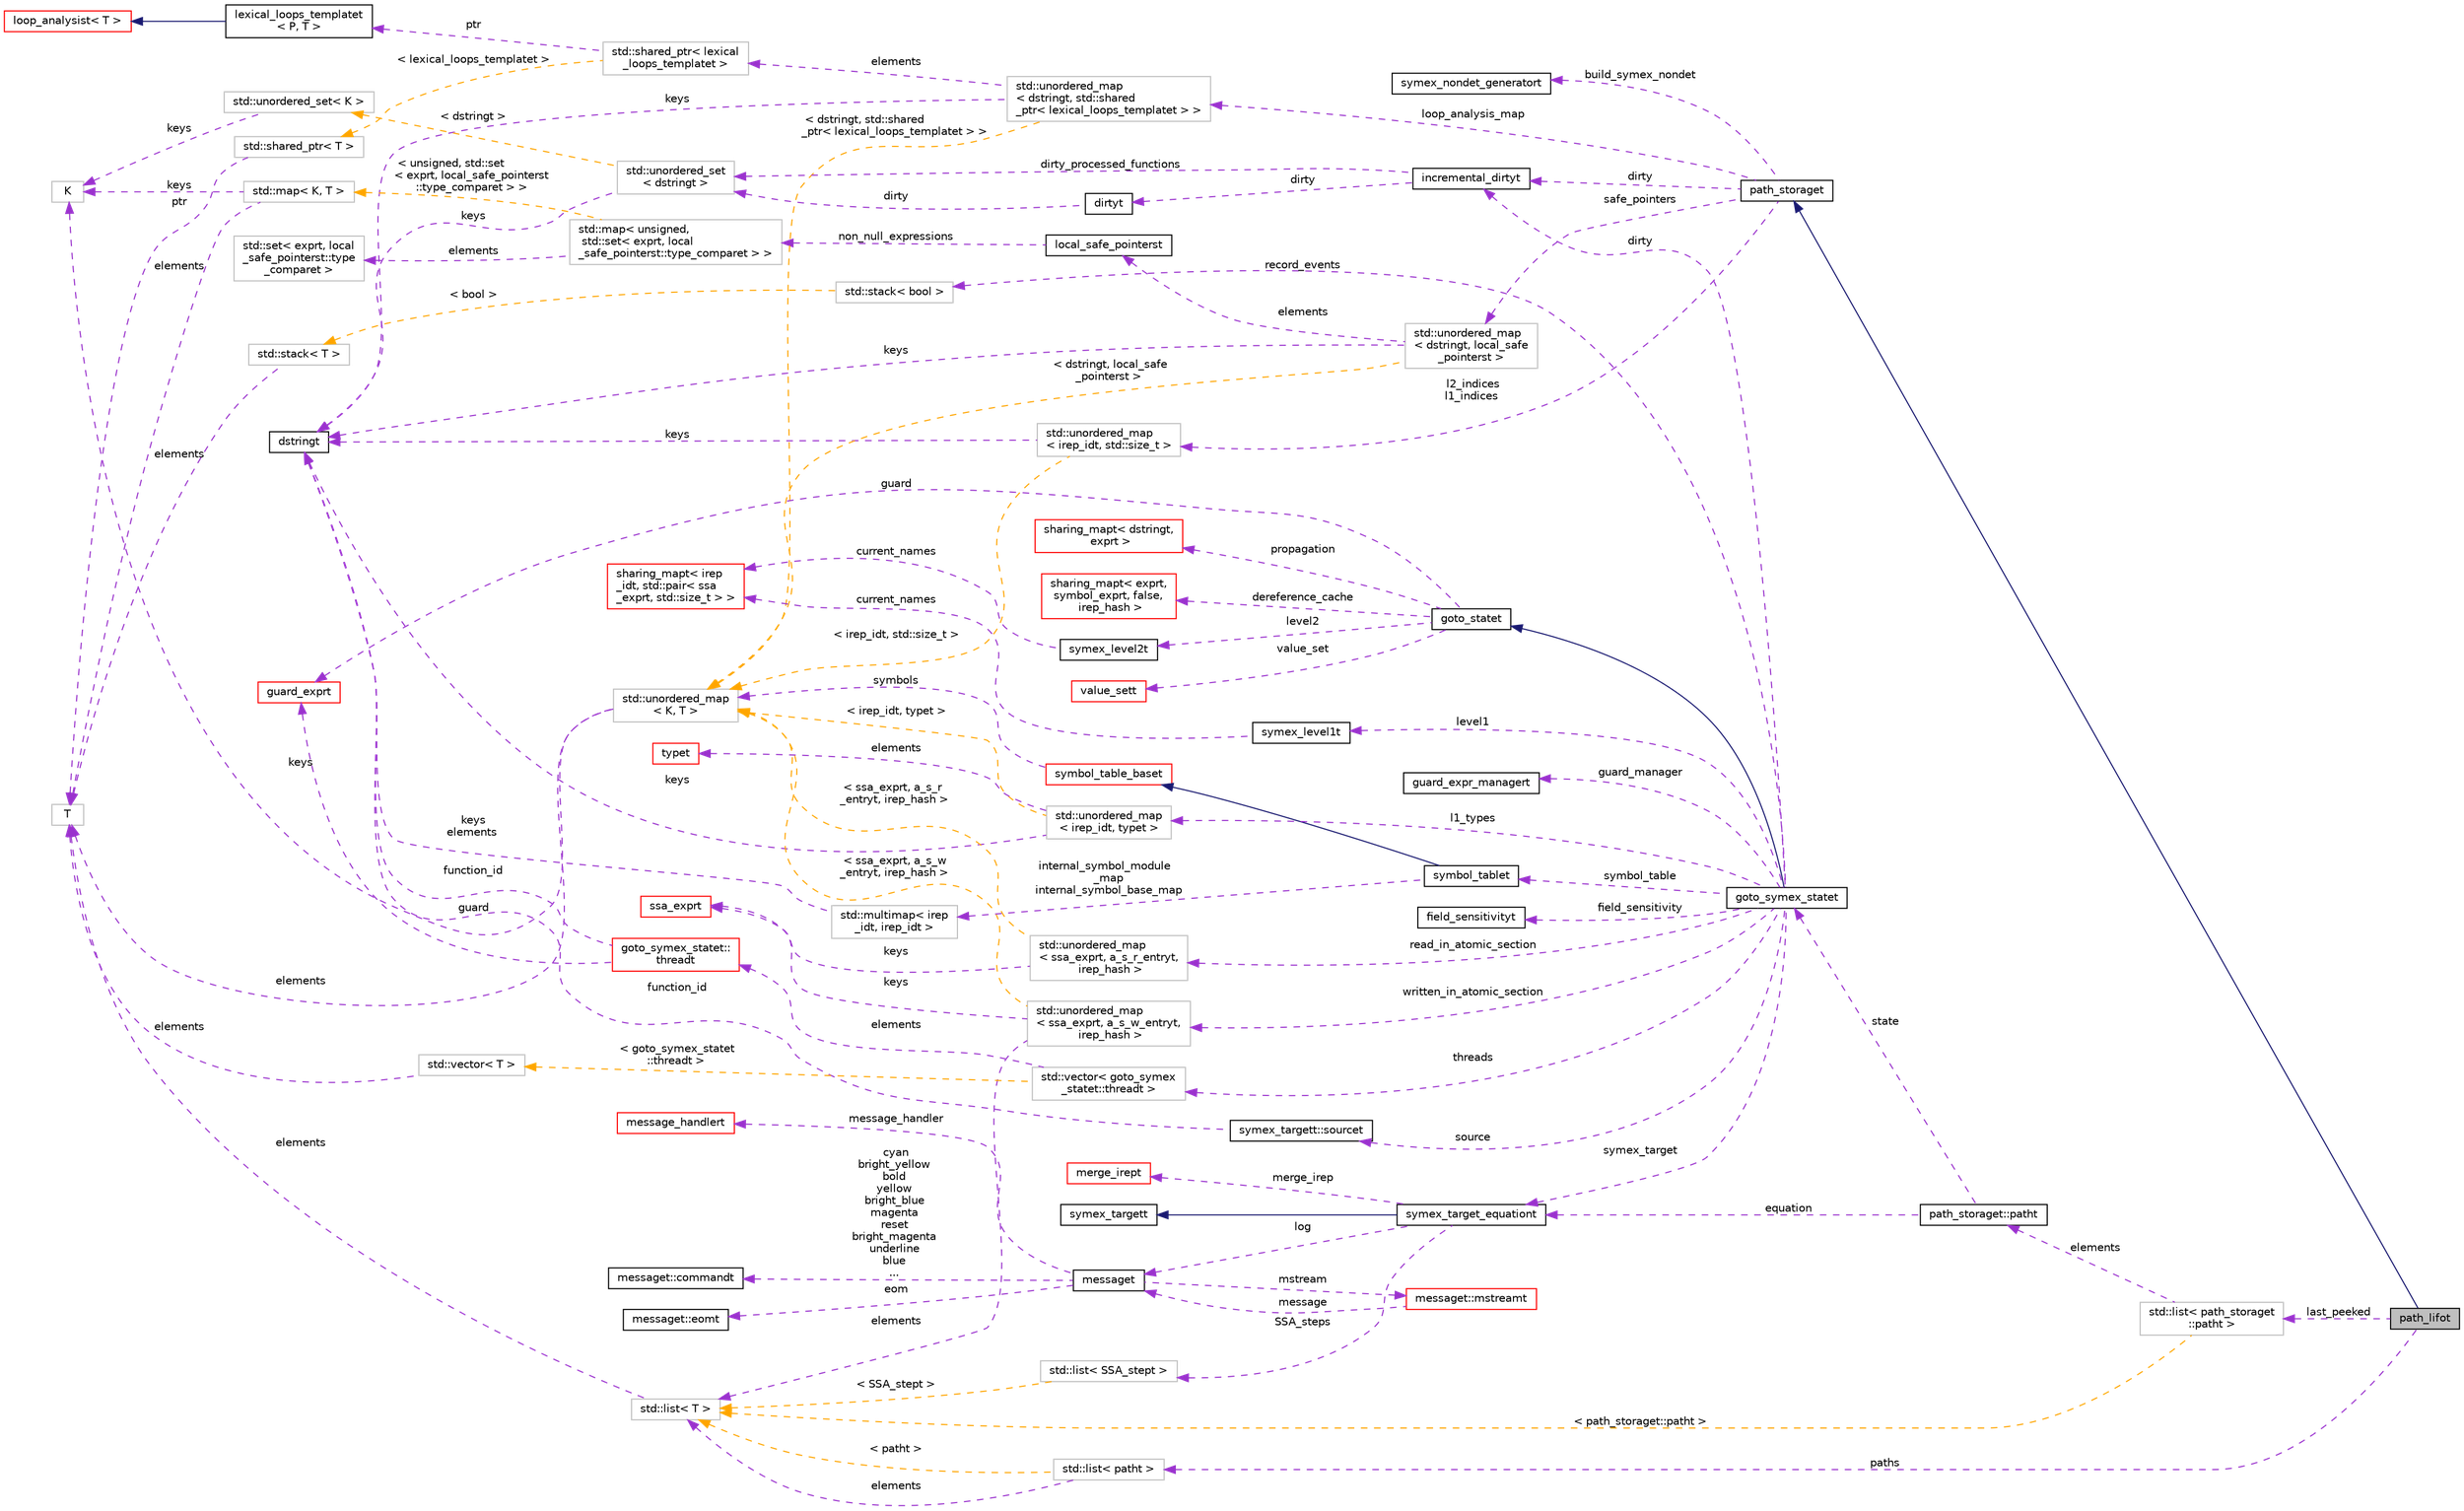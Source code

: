 digraph "path_lifot"
{
 // LATEX_PDF_SIZE
  bgcolor="transparent";
  edge [fontname="Helvetica",fontsize="10",labelfontname="Helvetica",labelfontsize="10"];
  node [fontname="Helvetica",fontsize="10",shape=record];
  rankdir="LR";
  Node1 [label="path_lifot",height=0.2,width=0.4,color="black", fillcolor="grey75", style="filled", fontcolor="black",tooltip="LIFO save queue: depth-first search, try to finish paths."];
  Node2 -> Node1 [dir="back",color="midnightblue",fontsize="10",style="solid",fontname="Helvetica"];
  Node2 [label="path_storaget",height=0.2,width=0.4,color="black",URL="$classpath__storaget.html",tooltip="Storage for symbolic execution paths to be resumed later."];
  Node3 -> Node2 [dir="back",color="darkorchid3",fontsize="10",style="dashed",label=" safe_pointers" ,fontname="Helvetica"];
  Node3 [label="std::unordered_map\l\< dstringt, local_safe\l_pointerst \>",height=0.2,width=0.4,color="grey75",tooltip=" "];
  Node4 -> Node3 [dir="back",color="darkorchid3",fontsize="10",style="dashed",label=" keys" ,fontname="Helvetica"];
  Node4 [label="dstringt",height=0.2,width=0.4,color="black",URL="$classdstringt.html",tooltip="dstringt has one field, an unsigned integer no which is an index into a static table of strings."];
  Node5 -> Node3 [dir="back",color="darkorchid3",fontsize="10",style="dashed",label=" elements" ,fontname="Helvetica"];
  Node5 [label="local_safe_pointerst",height=0.2,width=0.4,color="black",URL="$classlocal__safe__pointerst.html",tooltip="A very simple, cheap analysis to determine when dereference operations are trivially guarded by a che..."];
  Node6 -> Node5 [dir="back",color="darkorchid3",fontsize="10",style="dashed",label=" non_null_expressions" ,fontname="Helvetica"];
  Node6 [label="std::map\< unsigned,\l std::set\< exprt, local\l_safe_pointerst::type_comparet \> \>",height=0.2,width=0.4,color="grey75",tooltip=" "];
  Node7 -> Node6 [dir="back",color="darkorchid3",fontsize="10",style="dashed",label=" elements" ,fontname="Helvetica"];
  Node7 [label="std::set\< exprt, local\l_safe_pointerst::type\l_comparet \>",height=0.2,width=0.4,color="grey75",tooltip=" "];
  Node19 -> Node6 [dir="back",color="orange",fontsize="10",style="dashed",label=" \< unsigned, std::set\l\< exprt, local_safe_pointerst\l::type_comparet \> \>" ,fontname="Helvetica"];
  Node19 [label="std::map\< K, T \>",height=0.2,width=0.4,color="grey75",tooltip="STL class."];
  Node18 -> Node19 [dir="back",color="darkorchid3",fontsize="10",style="dashed",label=" keys" ,fontname="Helvetica"];
  Node18 [label="K",height=0.2,width=0.4,color="grey75",tooltip=" "];
  Node15 -> Node19 [dir="back",color="darkorchid3",fontsize="10",style="dashed",label=" elements" ,fontname="Helvetica"];
  Node15 [label="T",height=0.2,width=0.4,color="grey75",tooltip=" "];
  Node20 -> Node3 [dir="back",color="orange",fontsize="10",style="dashed",label=" \< dstringt, local_safe\l_pointerst \>" ,fontname="Helvetica"];
  Node20 [label="std::unordered_map\l\< K, T \>",height=0.2,width=0.4,color="grey75",tooltip="STL class."];
  Node18 -> Node20 [dir="back",color="darkorchid3",fontsize="10",style="dashed",label=" keys" ,fontname="Helvetica"];
  Node15 -> Node20 [dir="back",color="darkorchid3",fontsize="10",style="dashed",label=" elements" ,fontname="Helvetica"];
  Node21 -> Node2 [dir="back",color="darkorchid3",fontsize="10",style="dashed",label=" dirty" ,fontname="Helvetica"];
  Node21 [label="incremental_dirtyt",height=0.2,width=0.4,color="black",URL="$classincremental__dirtyt.html",tooltip="Wrapper for dirtyt that permits incremental population, ensuring each function is analysed exactly on..."];
  Node22 -> Node21 [dir="back",color="darkorchid3",fontsize="10",style="dashed",label=" dirty_processed_functions" ,fontname="Helvetica"];
  Node22 [label="std::unordered_set\l\< dstringt \>",height=0.2,width=0.4,color="grey75",tooltip=" "];
  Node4 -> Node22 [dir="back",color="darkorchid3",fontsize="10",style="dashed",label=" keys" ,fontname="Helvetica"];
  Node23 -> Node22 [dir="back",color="orange",fontsize="10",style="dashed",label=" \< dstringt \>" ,fontname="Helvetica"];
  Node23 [label="std::unordered_set\< K \>",height=0.2,width=0.4,color="grey75",tooltip="STL class."];
  Node18 -> Node23 [dir="back",color="darkorchid3",fontsize="10",style="dashed",label=" keys" ,fontname="Helvetica"];
  Node24 -> Node21 [dir="back",color="darkorchid3",fontsize="10",style="dashed",label=" dirty" ,fontname="Helvetica"];
  Node24 [label="dirtyt",height=0.2,width=0.4,color="black",URL="$classdirtyt.html",tooltip="Dirty variables are ones which have their address taken so we can't reliably work out where they may ..."];
  Node22 -> Node24 [dir="back",color="darkorchid3",fontsize="10",style="dashed",label=" dirty" ,fontname="Helvetica"];
  Node25 -> Node2 [dir="back",color="darkorchid3",fontsize="10",style="dashed",label=" build_symex_nondet" ,fontname="Helvetica"];
  Node25 [label="symex_nondet_generatort",height=0.2,width=0.4,color="black",URL="$classsymex__nondet__generatort.html",tooltip="Functor generating fresh nondet symbols."];
  Node26 -> Node2 [dir="back",color="darkorchid3",fontsize="10",style="dashed",label=" loop_analysis_map" ,fontname="Helvetica"];
  Node26 [label="std::unordered_map\l\< dstringt, std::shared\l_ptr\< lexical_loops_templatet \> \>",height=0.2,width=0.4,color="grey75",tooltip=" "];
  Node27 -> Node26 [dir="back",color="darkorchid3",fontsize="10",style="dashed",label=" elements" ,fontname="Helvetica"];
  Node27 [label="std::shared_ptr\< lexical\l_loops_templatet \>",height=0.2,width=0.4,color="grey75",tooltip=" "];
  Node28 -> Node27 [dir="back",color="darkorchid3",fontsize="10",style="dashed",label=" ptr" ,fontname="Helvetica"];
  Node28 [label="lexical_loops_templatet\l\< P, T \>",height=0.2,width=0.4,color="black",URL="$classlexical__loops__templatet.html",tooltip="Main driver for working out if a class (normally goto_programt) has any lexical loops."];
  Node29 -> Node28 [dir="back",color="midnightblue",fontsize="10",style="solid",fontname="Helvetica"];
  Node29 [label="loop_analysist\< T \>",height=0.2,width=0.4,color="red",URL="$classloop__analysist.html",tooltip=" "];
  Node33 -> Node27 [dir="back",color="orange",fontsize="10",style="dashed",label=" \< lexical_loops_templatet \>" ,fontname="Helvetica"];
  Node33 [label="std::shared_ptr\< T \>",height=0.2,width=0.4,color="grey75",tooltip="STL class."];
  Node15 -> Node33 [dir="back",color="darkorchid3",fontsize="10",style="dashed",label=" ptr" ,fontname="Helvetica"];
  Node4 -> Node26 [dir="back",color="darkorchid3",fontsize="10",style="dashed",label=" keys" ,fontname="Helvetica"];
  Node20 -> Node26 [dir="back",color="orange",fontsize="10",style="dashed",label=" \< dstringt, std::shared\l_ptr\< lexical_loops_templatet \> \>" ,fontname="Helvetica"];
  Node34 -> Node2 [dir="back",color="darkorchid3",fontsize="10",style="dashed",label=" l2_indices\nl1_indices" ,fontname="Helvetica"];
  Node34 [label="std::unordered_map\l\< irep_idt, std::size_t \>",height=0.2,width=0.4,color="grey75",tooltip=" "];
  Node4 -> Node34 [dir="back",color="darkorchid3",fontsize="10",style="dashed",label=" keys" ,fontname="Helvetica"];
  Node20 -> Node34 [dir="back",color="orange",fontsize="10",style="dashed",label=" \< irep_idt, std::size_t \>" ,fontname="Helvetica"];
  Node35 -> Node1 [dir="back",color="darkorchid3",fontsize="10",style="dashed",label=" paths" ,fontname="Helvetica"];
  Node35 [label="std::list\< patht \>",height=0.2,width=0.4,color="grey75",tooltip=" "];
  Node36 -> Node35 [dir="back",color="darkorchid3",fontsize="10",style="dashed",label=" elements" ,fontname="Helvetica"];
  Node36 [label="std::list\< T \>",height=0.2,width=0.4,color="grey75",tooltip="STL class."];
  Node15 -> Node36 [dir="back",color="darkorchid3",fontsize="10",style="dashed",label=" elements" ,fontname="Helvetica"];
  Node36 -> Node35 [dir="back",color="orange",fontsize="10",style="dashed",label=" \< patht \>" ,fontname="Helvetica"];
  Node37 -> Node1 [dir="back",color="darkorchid3",fontsize="10",style="dashed",label=" last_peeked" ,fontname="Helvetica"];
  Node37 [label="std::list\< path_storaget\l::patht \>",height=0.2,width=0.4,color="grey75",tooltip=" "];
  Node38 -> Node37 [dir="back",color="darkorchid3",fontsize="10",style="dashed",label=" elements" ,fontname="Helvetica"];
  Node38 [label="path_storaget::patht",height=0.2,width=0.4,color="black",URL="$structpath__storaget_1_1patht.html",tooltip="Information saved at a conditional goto to resume execution."];
  Node39 -> Node38 [dir="back",color="darkorchid3",fontsize="10",style="dashed",label=" state" ,fontname="Helvetica"];
  Node39 [label="goto_symex_statet",height=0.2,width=0.4,color="black",URL="$classgoto__symex__statet.html",tooltip="Central data structure: state."];
  Node40 -> Node39 [dir="back",color="midnightblue",fontsize="10",style="solid",fontname="Helvetica"];
  Node40 [label="goto_statet",height=0.2,width=0.4,color="black",URL="$classgoto__statet.html",tooltip="Container for data that varies per program point, e.g."];
  Node41 -> Node40 [dir="back",color="darkorchid3",fontsize="10",style="dashed",label=" propagation" ,fontname="Helvetica"];
  Node41 [label="sharing_mapt\< dstringt,\l exprt \>",height=0.2,width=0.4,color="red",URL="$classsharing__mapt.html",tooltip=" "];
  Node49 -> Node40 [dir="back",color="darkorchid3",fontsize="10",style="dashed",label=" level2" ,fontname="Helvetica"];
  Node49 [label="symex_level2t",height=0.2,width=0.4,color="black",URL="$structsymex__level2t.html",tooltip="Functor to set the level 2 renaming of SSA expressions."];
  Node50 -> Node49 [dir="back",color="darkorchid3",fontsize="10",style="dashed",label=" current_names" ,fontname="Helvetica"];
  Node50 [label="sharing_mapt\< irep\l_idt, std::pair\< ssa\l_exprt, std::size_t \> \>",height=0.2,width=0.4,color="red",URL="$classsharing__mapt.html",tooltip=" "];
  Node51 -> Node40 [dir="back",color="darkorchid3",fontsize="10",style="dashed",label=" dereference_cache" ,fontname="Helvetica"];
  Node51 [label="sharing_mapt\< exprt,\l symbol_exprt, false,\l irep_hash \>",height=0.2,width=0.4,color="red",URL="$classsharing__mapt.html",tooltip=" "];
  Node52 -> Node40 [dir="back",color="darkorchid3",fontsize="10",style="dashed",label=" guard" ,fontname="Helvetica"];
  Node52 [label="guard_exprt",height=0.2,width=0.4,color="red",URL="$classguard__exprt.html",tooltip=" "];
  Node53 -> Node40 [dir="back",color="darkorchid3",fontsize="10",style="dashed",label=" value_set" ,fontname="Helvetica"];
  Node53 [label="value_sett",height=0.2,width=0.4,color="red",URL="$classvalue__sett.html",tooltip="State type in value_set_domaint, used in value-set analysis and goto-symex."];
  Node59 -> Node39 [dir="back",color="darkorchid3",fontsize="10",style="dashed",label=" read_in_atomic_section" ,fontname="Helvetica"];
  Node59 [label="std::unordered_map\l\< ssa_exprt, a_s_r_entryt,\l irep_hash \>",height=0.2,width=0.4,color="grey75",tooltip=" "];
  Node60 -> Node59 [dir="back",color="darkorchid3",fontsize="10",style="dashed",label=" keys" ,fontname="Helvetica"];
  Node60 [label="ssa_exprt",height=0.2,width=0.4,color="red",URL="$classssa__exprt.html",tooltip="Expression providing an SSA-renamed symbol of expressions."];
  Node20 -> Node59 [dir="back",color="orange",fontsize="10",style="dashed",label=" \< ssa_exprt, a_s_r\l_entryt, irep_hash \>" ,fontname="Helvetica"];
  Node64 -> Node39 [dir="back",color="darkorchid3",fontsize="10",style="dashed",label=" symbol_table" ,fontname="Helvetica"];
  Node64 [label="symbol_tablet",height=0.2,width=0.4,color="black",URL="$classsymbol__tablet.html",tooltip="The symbol table."];
  Node65 -> Node64 [dir="back",color="midnightblue",fontsize="10",style="solid",fontname="Helvetica"];
  Node65 [label="symbol_table_baset",height=0.2,width=0.4,color="red",URL="$classsymbol__table__baset.html",tooltip="The symbol table base class interface."];
  Node20 -> Node65 [dir="back",color="darkorchid3",fontsize="10",style="dashed",label=" symbols" ,fontname="Helvetica"];
  Node67 -> Node64 [dir="back",color="darkorchid3",fontsize="10",style="dashed",label=" internal_symbol_module\l_map\ninternal_symbol_base_map" ,fontname="Helvetica"];
  Node67 [label="std::multimap\< irep\l_idt, irep_idt \>",height=0.2,width=0.4,color="grey75",tooltip=" "];
  Node4 -> Node67 [dir="back",color="darkorchid3",fontsize="10",style="dashed",label=" keys\nelements" ,fontname="Helvetica"];
  Node68 -> Node39 [dir="back",color="darkorchid3",fontsize="10",style="dashed",label=" record_events" ,fontname="Helvetica"];
  Node68 [label="std::stack\< bool \>",height=0.2,width=0.4,color="grey75",tooltip=" "];
  Node69 -> Node68 [dir="back",color="orange",fontsize="10",style="dashed",label=" \< bool \>" ,fontname="Helvetica"];
  Node69 [label="std::stack\< T \>",height=0.2,width=0.4,color="grey75",tooltip="STL class."];
  Node15 -> Node69 [dir="back",color="darkorchid3",fontsize="10",style="dashed",label=" elements" ,fontname="Helvetica"];
  Node21 -> Node39 [dir="back",color="darkorchid3",fontsize="10",style="dashed",label=" dirty" ,fontname="Helvetica"];
  Node70 -> Node39 [dir="back",color="darkorchid3",fontsize="10",style="dashed",label=" guard_manager" ,fontname="Helvetica"];
  Node70 [label="guard_expr_managert",height=0.2,width=0.4,color="black",URL="$structguard__expr__managert.html",tooltip="This is unused by this implementation of guards, but can be used by other implementations of the same..."];
  Node71 -> Node39 [dir="back",color="darkorchid3",fontsize="10",style="dashed",label=" symex_target" ,fontname="Helvetica"];
  Node71 [label="symex_target_equationt",height=0.2,width=0.4,color="black",URL="$classsymex__target__equationt.html",tooltip="Inheriting the interface of symex_targett this class represents the SSA form of the input program as ..."];
  Node72 -> Node71 [dir="back",color="midnightblue",fontsize="10",style="solid",fontname="Helvetica"];
  Node72 [label="symex_targett",height=0.2,width=0.4,color="black",URL="$classsymex__targett.html",tooltip="The interface of the target container for symbolic execution to record its symbolic steps into."];
  Node73 -> Node71 [dir="back",color="darkorchid3",fontsize="10",style="dashed",label=" log" ,fontname="Helvetica"];
  Node73 [label="messaget",height=0.2,width=0.4,color="black",URL="$classmessaget.html",tooltip="Class that provides messages with a built-in verbosity 'level'."];
  Node74 -> Node73 [dir="back",color="darkorchid3",fontsize="10",style="dashed",label=" message_handler" ,fontname="Helvetica"];
  Node74 [label="message_handlert",height=0.2,width=0.4,color="red",URL="$classmessage__handlert.html",tooltip=" "];
  Node76 -> Node73 [dir="back",color="darkorchid3",fontsize="10",style="dashed",label=" cyan\nbright_yellow\nbold\nyellow\nbright_blue\nmagenta\nreset\nbright_magenta\nunderline\nblue\n..." ,fontname="Helvetica"];
  Node76 [label="messaget::commandt",height=0.2,width=0.4,color="black",URL="$classmessaget_1_1commandt.html",tooltip=" "];
  Node77 -> Node73 [dir="back",color="darkorchid3",fontsize="10",style="dashed",label=" mstream" ,fontname="Helvetica"];
  Node77 [label="messaget::mstreamt",height=0.2,width=0.4,color="red",URL="$classmessaget_1_1mstreamt.html",tooltip=" "];
  Node73 -> Node77 [dir="back",color="darkorchid3",fontsize="10",style="dashed",label=" message" ,fontname="Helvetica"];
  Node84 -> Node73 [dir="back",color="darkorchid3",fontsize="10",style="dashed",label=" eom" ,fontname="Helvetica"];
  Node84 [label="messaget::eomt",height=0.2,width=0.4,color="black",URL="$classmessaget_1_1eomt.html",tooltip=" "];
  Node85 -> Node71 [dir="back",color="darkorchid3",fontsize="10",style="dashed",label=" merge_irep" ,fontname="Helvetica"];
  Node85 [label="merge_irept",height=0.2,width=0.4,color="red",URL="$classmerge__irept.html",tooltip=" "];
  Node87 -> Node71 [dir="back",color="darkorchid3",fontsize="10",style="dashed",label=" SSA_steps" ,fontname="Helvetica"];
  Node87 [label="std::list\< SSA_stept \>",height=0.2,width=0.4,color="grey75",tooltip=" "];
  Node36 -> Node87 [dir="back",color="orange",fontsize="10",style="dashed",label=" \< SSA_stept \>" ,fontname="Helvetica"];
  Node94 -> Node39 [dir="back",color="darkorchid3",fontsize="10",style="dashed",label=" field_sensitivity" ,fontname="Helvetica"];
  Node94 [label="field_sensitivityt",height=0.2,width=0.4,color="black",URL="$classfield__sensitivityt.html",tooltip="Control granularity of object accesses."];
  Node92 -> Node39 [dir="back",color="darkorchid3",fontsize="10",style="dashed",label=" source" ,fontname="Helvetica"];
  Node92 [label="symex_targett::sourcet",height=0.2,width=0.4,color="black",URL="$structsymex__targett_1_1sourcet.html",tooltip="Identifies source in the context of symbolic execution."];
  Node4 -> Node92 [dir="back",color="darkorchid3",fontsize="10",style="dashed",label=" function_id" ,fontname="Helvetica"];
  Node95 -> Node39 [dir="back",color="darkorchid3",fontsize="10",style="dashed",label=" written_in_atomic_section" ,fontname="Helvetica"];
  Node95 [label="std::unordered_map\l\< ssa_exprt, a_s_w_entryt,\l irep_hash \>",height=0.2,width=0.4,color="grey75",tooltip=" "];
  Node36 -> Node95 [dir="back",color="darkorchid3",fontsize="10",style="dashed",label=" elements" ,fontname="Helvetica"];
  Node60 -> Node95 [dir="back",color="darkorchid3",fontsize="10",style="dashed",label=" keys" ,fontname="Helvetica"];
  Node20 -> Node95 [dir="back",color="orange",fontsize="10",style="dashed",label=" \< ssa_exprt, a_s_w\l_entryt, irep_hash \>" ,fontname="Helvetica"];
  Node96 -> Node39 [dir="back",color="darkorchid3",fontsize="10",style="dashed",label=" threads" ,fontname="Helvetica"];
  Node96 [label="std::vector\< goto_symex\l_statet::threadt \>",height=0.2,width=0.4,color="grey75",tooltip=" "];
  Node97 -> Node96 [dir="back",color="darkorchid3",fontsize="10",style="dashed",label=" elements" ,fontname="Helvetica"];
  Node97 [label="goto_symex_statet::\lthreadt",height=0.2,width=0.4,color="red",URL="$structgoto__symex__statet_1_1threadt.html",tooltip=" "];
  Node52 -> Node97 [dir="back",color="darkorchid3",fontsize="10",style="dashed",label=" guard" ,fontname="Helvetica"];
  Node4 -> Node97 [dir="back",color="darkorchid3",fontsize="10",style="dashed",label=" function_id" ,fontname="Helvetica"];
  Node14 -> Node96 [dir="back",color="orange",fontsize="10",style="dashed",label=" \< goto_symex_statet\l::threadt \>" ,fontname="Helvetica"];
  Node14 [label="std::vector\< T \>",height=0.2,width=0.4,color="grey75",tooltip="STL class."];
  Node15 -> Node14 [dir="back",color="darkorchid3",fontsize="10",style="dashed",label=" elements" ,fontname="Helvetica"];
  Node101 -> Node39 [dir="back",color="darkorchid3",fontsize="10",style="dashed",label=" l1_types" ,fontname="Helvetica"];
  Node101 [label="std::unordered_map\l\< irep_idt, typet \>",height=0.2,width=0.4,color="grey75",tooltip=" "];
  Node102 -> Node101 [dir="back",color="darkorchid3",fontsize="10",style="dashed",label=" elements" ,fontname="Helvetica"];
  Node102 [label="typet",height=0.2,width=0.4,color="red",URL="$classtypet.html",tooltip="The type of an expression, extends irept."];
  Node4 -> Node101 [dir="back",color="darkorchid3",fontsize="10",style="dashed",label=" keys" ,fontname="Helvetica"];
  Node20 -> Node101 [dir="back",color="orange",fontsize="10",style="dashed",label=" \< irep_idt, typet \>" ,fontname="Helvetica"];
  Node103 -> Node39 [dir="back",color="darkorchid3",fontsize="10",style="dashed",label=" level1" ,fontname="Helvetica"];
  Node103 [label="symex_level1t",height=0.2,width=0.4,color="black",URL="$structsymex__level1t.html",tooltip="Functor to set the level 1 renaming of SSA expressions."];
  Node50 -> Node103 [dir="back",color="darkorchid3",fontsize="10",style="dashed",label=" current_names" ,fontname="Helvetica"];
  Node71 -> Node38 [dir="back",color="darkorchid3",fontsize="10",style="dashed",label=" equation" ,fontname="Helvetica"];
  Node36 -> Node37 [dir="back",color="orange",fontsize="10",style="dashed",label=" \< path_storaget::patht \>" ,fontname="Helvetica"];
}
